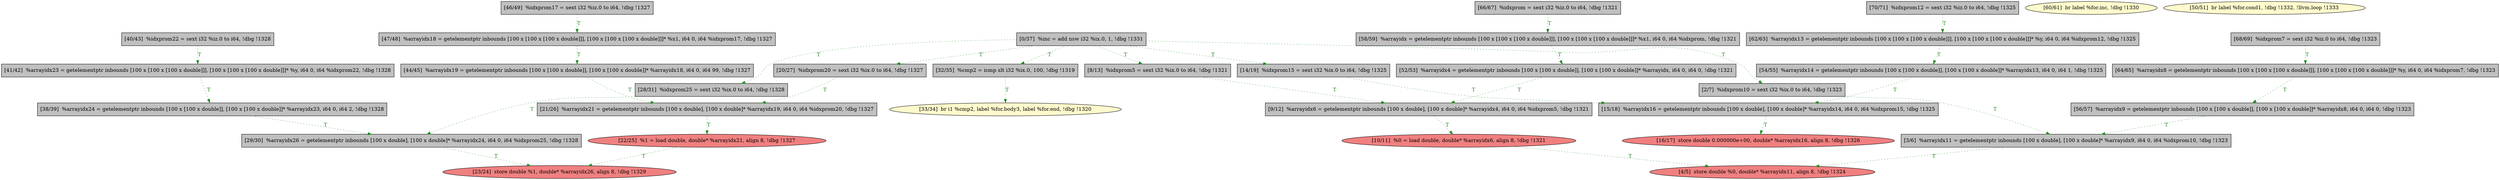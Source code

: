 
digraph G {


node353 [fillcolor=lightcoral,label="[23/24]  store double %1, double* %arrayidx26, align 8, !dbg !1329",shape=ellipse,style=filled ]
node350 [fillcolor=grey,label="[28/31]  %idxprom25 = sext i32 %ix.0 to i64, !dbg !1328",shape=rectangle,style=filled ]
node344 [fillcolor=grey,label="[0/37]  %inc = add nsw i32 %ix.0, 1, !dbg !1331",shape=rectangle,style=filled ]
node343 [fillcolor=grey,label="[14/19]  %idxprom15 = sext i32 %ix.0 to i64, !dbg !1325",shape=rectangle,style=filled ]
node339 [fillcolor=lightcoral,label="[16/17]  store double 0.000000e+00, double* %arrayidx16, align 8, !dbg !1326",shape=ellipse,style=filled ]
node341 [fillcolor=grey,label="[3/6]  %arrayidx11 = getelementptr inbounds [100 x double], [100 x double]* %arrayidx9, i64 0, i64 %idxprom10, !dbg !1323",shape=rectangle,style=filled ]
node338 [fillcolor=grey,label="[38/39]  %arrayidx24 = getelementptr inbounds [100 x [100 x double]], [100 x [100 x double]]* %arrayidx23, i64 0, i64 2, !dbg !1328",shape=rectangle,style=filled ]
node336 [fillcolor=lemonchiffon,label="[60/61]  br label %for.inc, !dbg !1330",shape=ellipse,style=filled ]
node342 [fillcolor=grey,label="[2/7]  %idxprom10 = sext i32 %ix.0 to i64, !dbg !1323",shape=rectangle,style=filled ]
node324 [fillcolor=grey,label="[46/49]  %idxprom17 = sext i32 %iz.0 to i64, !dbg !1327",shape=rectangle,style=filled ]
node322 [fillcolor=grey,label="[41/42]  %arrayidx23 = getelementptr inbounds [100 x [100 x [100 x double]]], [100 x [100 x [100 x double]]]* %y, i64 0, i64 %idxprom22, !dbg !1328",shape=rectangle,style=filled ]
node354 [fillcolor=grey,label="[32/35]  %cmp2 = icmp slt i32 %ix.0, 100, !dbg !1319",shape=rectangle,style=filled ]
node320 [fillcolor=lemonchiffon,label="[50/51]  br label %for.cond1, !dbg !1332, !llvm.loop !1333",shape=ellipse,style=filled ]
node347 [fillcolor=grey,label="[21/26]  %arrayidx21 = getelementptr inbounds [100 x double], [100 x double]* %arrayidx19, i64 0, i64 %idxprom20, !dbg !1327",shape=rectangle,style=filled ]
node323 [fillcolor=grey,label="[40/43]  %idxprom22 = sext i32 %iz.0 to i64, !dbg !1328",shape=rectangle,style=filled ]
node328 [fillcolor=lightcoral,label="[10/11]  %0 = load double, double* %arrayidx6, align 8, !dbg !1321",shape=ellipse,style=filled ]
node340 [fillcolor=grey,label="[15/18]  %arrayidx16 = getelementptr inbounds [100 x double], [100 x double]* %arrayidx14, i64 0, i64 %idxprom15, !dbg !1325",shape=rectangle,style=filled ]
node325 [fillcolor=grey,label="[54/55]  %arrayidx14 = getelementptr inbounds [100 x [100 x double]], [100 x [100 x double]]* %arrayidx13, i64 0, i64 1, !dbg !1325",shape=rectangle,style=filled ]
node330 [fillcolor=grey,label="[68/69]  %idxprom7 = sext i32 %iz.0 to i64, !dbg !1323",shape=rectangle,style=filled ]
node332 [fillcolor=grey,label="[58/59]  %arrayidx = getelementptr inbounds [100 x [100 x [100 x double]]], [100 x [100 x [100 x double]]]* %x1, i64 0, i64 %idxprom, !dbg !1321",shape=rectangle,style=filled ]
node352 [fillcolor=grey,label="[9/12]  %arrayidx6 = getelementptr inbounds [100 x double], [100 x double]* %arrayidx4, i64 0, i64 %idxprom5, !dbg !1321",shape=rectangle,style=filled ]
node326 [fillcolor=grey,label="[56/57]  %arrayidx9 = getelementptr inbounds [100 x [100 x double]], [100 x [100 x double]]* %arrayidx8, i64 0, i64 0, !dbg !1323",shape=rectangle,style=filled ]
node346 [fillcolor=lightcoral,label="[22/25]  %1 = load double, double* %arrayidx21, align 8, !dbg !1327",shape=ellipse,style=filled ]
node321 [fillcolor=grey,label="[52/53]  %arrayidx4 = getelementptr inbounds [100 x [100 x double]], [100 x [100 x double]]* %arrayidx, i64 0, i64 0, !dbg !1321",shape=rectangle,style=filled ]
node327 [fillcolor=grey,label="[47/48]  %arrayidx18 = getelementptr inbounds [100 x [100 x [100 x double]]], [100 x [100 x [100 x double]]]* %x1, i64 0, i64 %idxprom17, !dbg !1327",shape=rectangle,style=filled ]
node329 [fillcolor=grey,label="[70/71]  %idxprom12 = sext i32 %iz.0 to i64, !dbg !1325",shape=rectangle,style=filled ]
node348 [fillcolor=grey,label="[29/30]  %arrayidx26 = getelementptr inbounds [100 x double], [100 x double]* %arrayidx24, i64 0, i64 %idxprom25, !dbg !1328",shape=rectangle,style=filled ]
node345 [fillcolor=lightcoral,label="[4/5]  store double %0, double* %arrayidx11, align 8, !dbg !1324",shape=ellipse,style=filled ]
node333 [fillcolor=grey,label="[64/65]  %arrayidx8 = getelementptr inbounds [100 x [100 x [100 x double]]], [100 x [100 x [100 x double]]]* %y, i64 0, i64 %idxprom7, !dbg !1323",shape=rectangle,style=filled ]
node337 [fillcolor=grey,label="[8/13]  %idxprom5 = sext i32 %ix.0 to i64, !dbg !1321",shape=rectangle,style=filled ]
node331 [fillcolor=grey,label="[66/67]  %idxprom = sext i32 %iz.0 to i64, !dbg !1321",shape=rectangle,style=filled ]
node351 [fillcolor=lemonchiffon,label="[33/34]  br i1 %cmp2, label %for.body3, label %for.end, !dbg !1320",shape=ellipse,style=filled ]
node334 [fillcolor=grey,label="[62/63]  %arrayidx13 = getelementptr inbounds [100 x [100 x [100 x double]]], [100 x [100 x [100 x double]]]* %y, i64 0, i64 %idxprom12, !dbg !1325",shape=rectangle,style=filled ]
node349 [fillcolor=grey,label="[20/27]  %idxprom20 = sext i32 %ix.0 to i64, !dbg !1327",shape=rectangle,style=filled ]
node335 [fillcolor=grey,label="[44/45]  %arrayidx19 = getelementptr inbounds [100 x [100 x double]], [100 x [100 x double]]* %arrayidx18, i64 0, i64 99, !dbg !1327",shape=rectangle,style=filled ]

node344->node343 [style=dotted,color=forestgreen,label="T",fontcolor=forestgreen ]
node344->node350 [style=dotted,color=forestgreen,label="T",fontcolor=forestgreen ]
node344->node354 [style=dotted,color=forestgreen,label="T",fontcolor=forestgreen ]
node354->node351 [style=dotted,color=forestgreen,label="T",fontcolor=forestgreen ]
node352->node328 [style=dotted,color=forestgreen,label="T",fontcolor=forestgreen ]
node325->node340 [style=dotted,color=forestgreen,label="T",fontcolor=forestgreen ]
node344->node337 [style=dotted,color=forestgreen,label="T",fontcolor=forestgreen ]
node347->node346 [style=dotted,color=forestgreen,label="T",fontcolor=forestgreen ]
node324->node327 [style=dotted,color=forestgreen,label="T",fontcolor=forestgreen ]
node333->node326 [style=dotted,color=forestgreen,label="T",fontcolor=forestgreen ]
node349->node347 [style=dotted,color=forestgreen,label="T",fontcolor=forestgreen ]
node348->node353 [style=dotted,color=forestgreen,label="T",fontcolor=forestgreen ]
node341->node345 [style=dotted,color=forestgreen,label="T",fontcolor=forestgreen ]
node330->node333 [style=dotted,color=forestgreen,label="T",fontcolor=forestgreen ]
node326->node341 [style=dotted,color=forestgreen,label="T",fontcolor=forestgreen ]
node331->node332 [style=dotted,color=forestgreen,label="T",fontcolor=forestgreen ]
node321->node352 [style=dotted,color=forestgreen,label="T",fontcolor=forestgreen ]
node327->node335 [style=dotted,color=forestgreen,label="T",fontcolor=forestgreen ]
node335->node347 [style=dotted,color=forestgreen,label="T",fontcolor=forestgreen ]
node340->node339 [style=dotted,color=forestgreen,label="T",fontcolor=forestgreen ]
node343->node340 [style=dotted,color=forestgreen,label="T",fontcolor=forestgreen ]
node322->node338 [style=dotted,color=forestgreen,label="T",fontcolor=forestgreen ]
node337->node352 [style=dotted,color=forestgreen,label="T",fontcolor=forestgreen ]
node334->node325 [style=dotted,color=forestgreen,label="T",fontcolor=forestgreen ]
node338->node348 [style=dotted,color=forestgreen,label="T",fontcolor=forestgreen ]
node350->node348 [style=dotted,color=forestgreen,label="T",fontcolor=forestgreen ]
node344->node349 [style=dotted,color=forestgreen,label="T",fontcolor=forestgreen ]
node329->node334 [style=dotted,color=forestgreen,label="T",fontcolor=forestgreen ]
node344->node342 [style=dotted,color=forestgreen,label="T",fontcolor=forestgreen ]
node342->node341 [style=dotted,color=forestgreen,label="T",fontcolor=forestgreen ]
node332->node321 [style=dotted,color=forestgreen,label="T",fontcolor=forestgreen ]
node328->node345 [style=dotted,color=forestgreen,label="T",fontcolor=forestgreen ]
node323->node322 [style=dotted,color=forestgreen,label="T",fontcolor=forestgreen ]
node346->node353 [style=dotted,color=forestgreen,label="T",fontcolor=forestgreen ]


}
